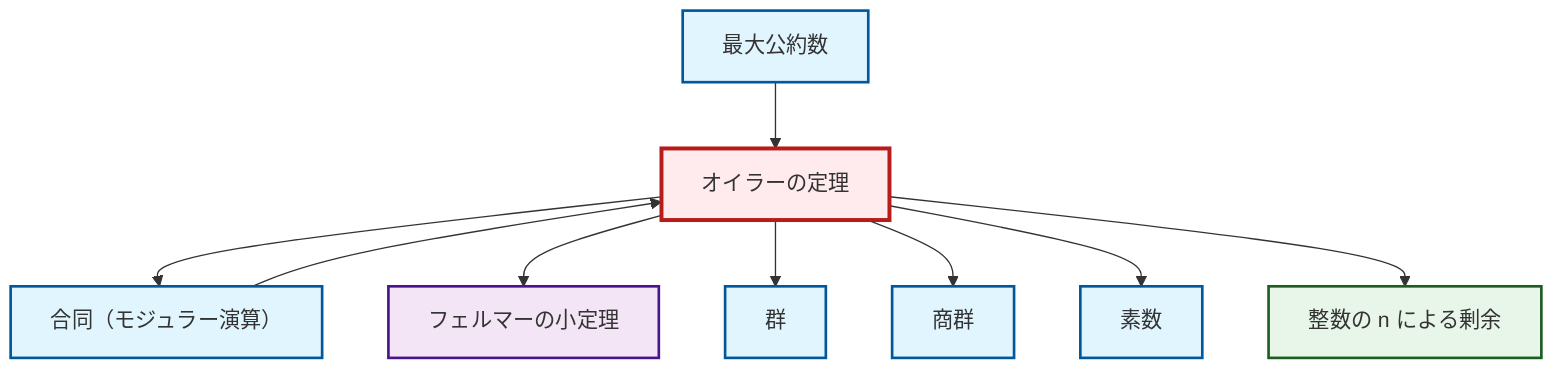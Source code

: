 graph TD
    classDef definition fill:#e1f5fe,stroke:#01579b,stroke-width:2px
    classDef theorem fill:#f3e5f5,stroke:#4a148c,stroke-width:2px
    classDef axiom fill:#fff3e0,stroke:#e65100,stroke-width:2px
    classDef example fill:#e8f5e9,stroke:#1b5e20,stroke-width:2px
    classDef current fill:#ffebee,stroke:#b71c1c,stroke-width:3px
    def-gcd["最大公約数"]:::definition
    thm-euler["オイラーの定理"]:::theorem
    def-prime["素数"]:::definition
    ex-quotient-integers-mod-n["整数の n による剰余"]:::example
    def-quotient-group["商群"]:::definition
    thm-fermat-little["フェルマーの小定理"]:::theorem
    def-group["群"]:::definition
    def-congruence["合同（モジュラー演算）"]:::definition
    thm-euler --> def-congruence
    thm-euler --> thm-fermat-little
    thm-euler --> def-group
    thm-euler --> def-quotient-group
    thm-euler --> def-prime
    thm-euler --> ex-quotient-integers-mod-n
    def-congruence --> thm-euler
    def-gcd --> thm-euler
    class thm-euler current